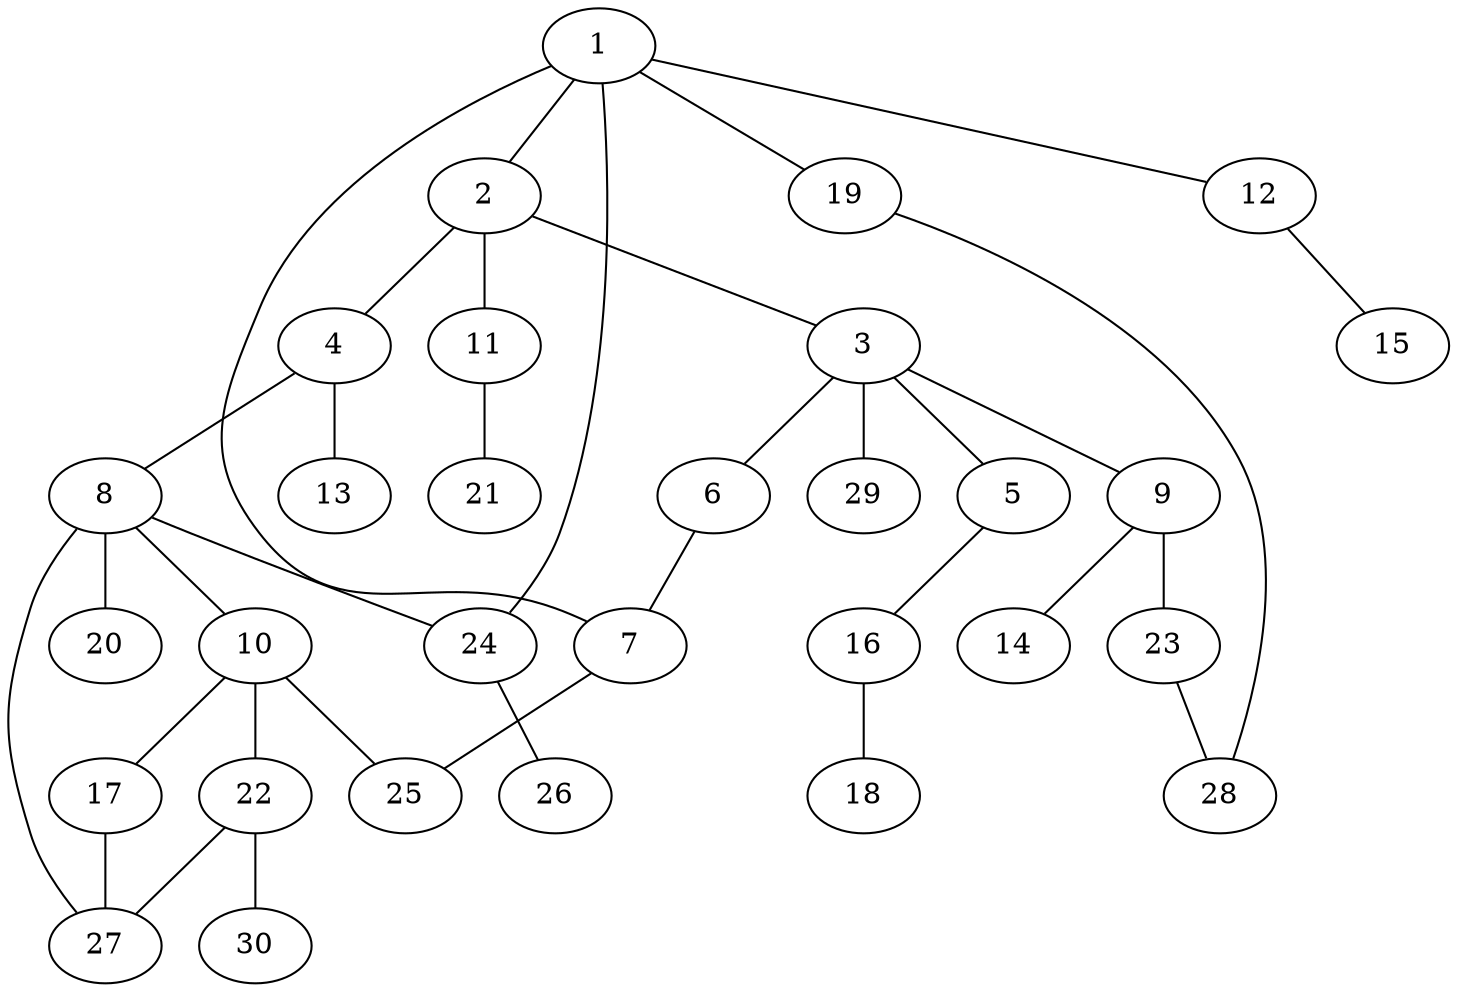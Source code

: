 graph graphname {1--2
1--7
1--12
1--19
1--24
2--3
2--4
2--11
3--5
3--6
3--9
3--29
4--8
4--13
5--16
6--7
7--25
8--10
8--20
8--24
8--27
9--14
9--23
10--17
10--22
10--25
11--21
12--15
16--18
17--27
19--28
22--27
22--30
23--28
24--26
}